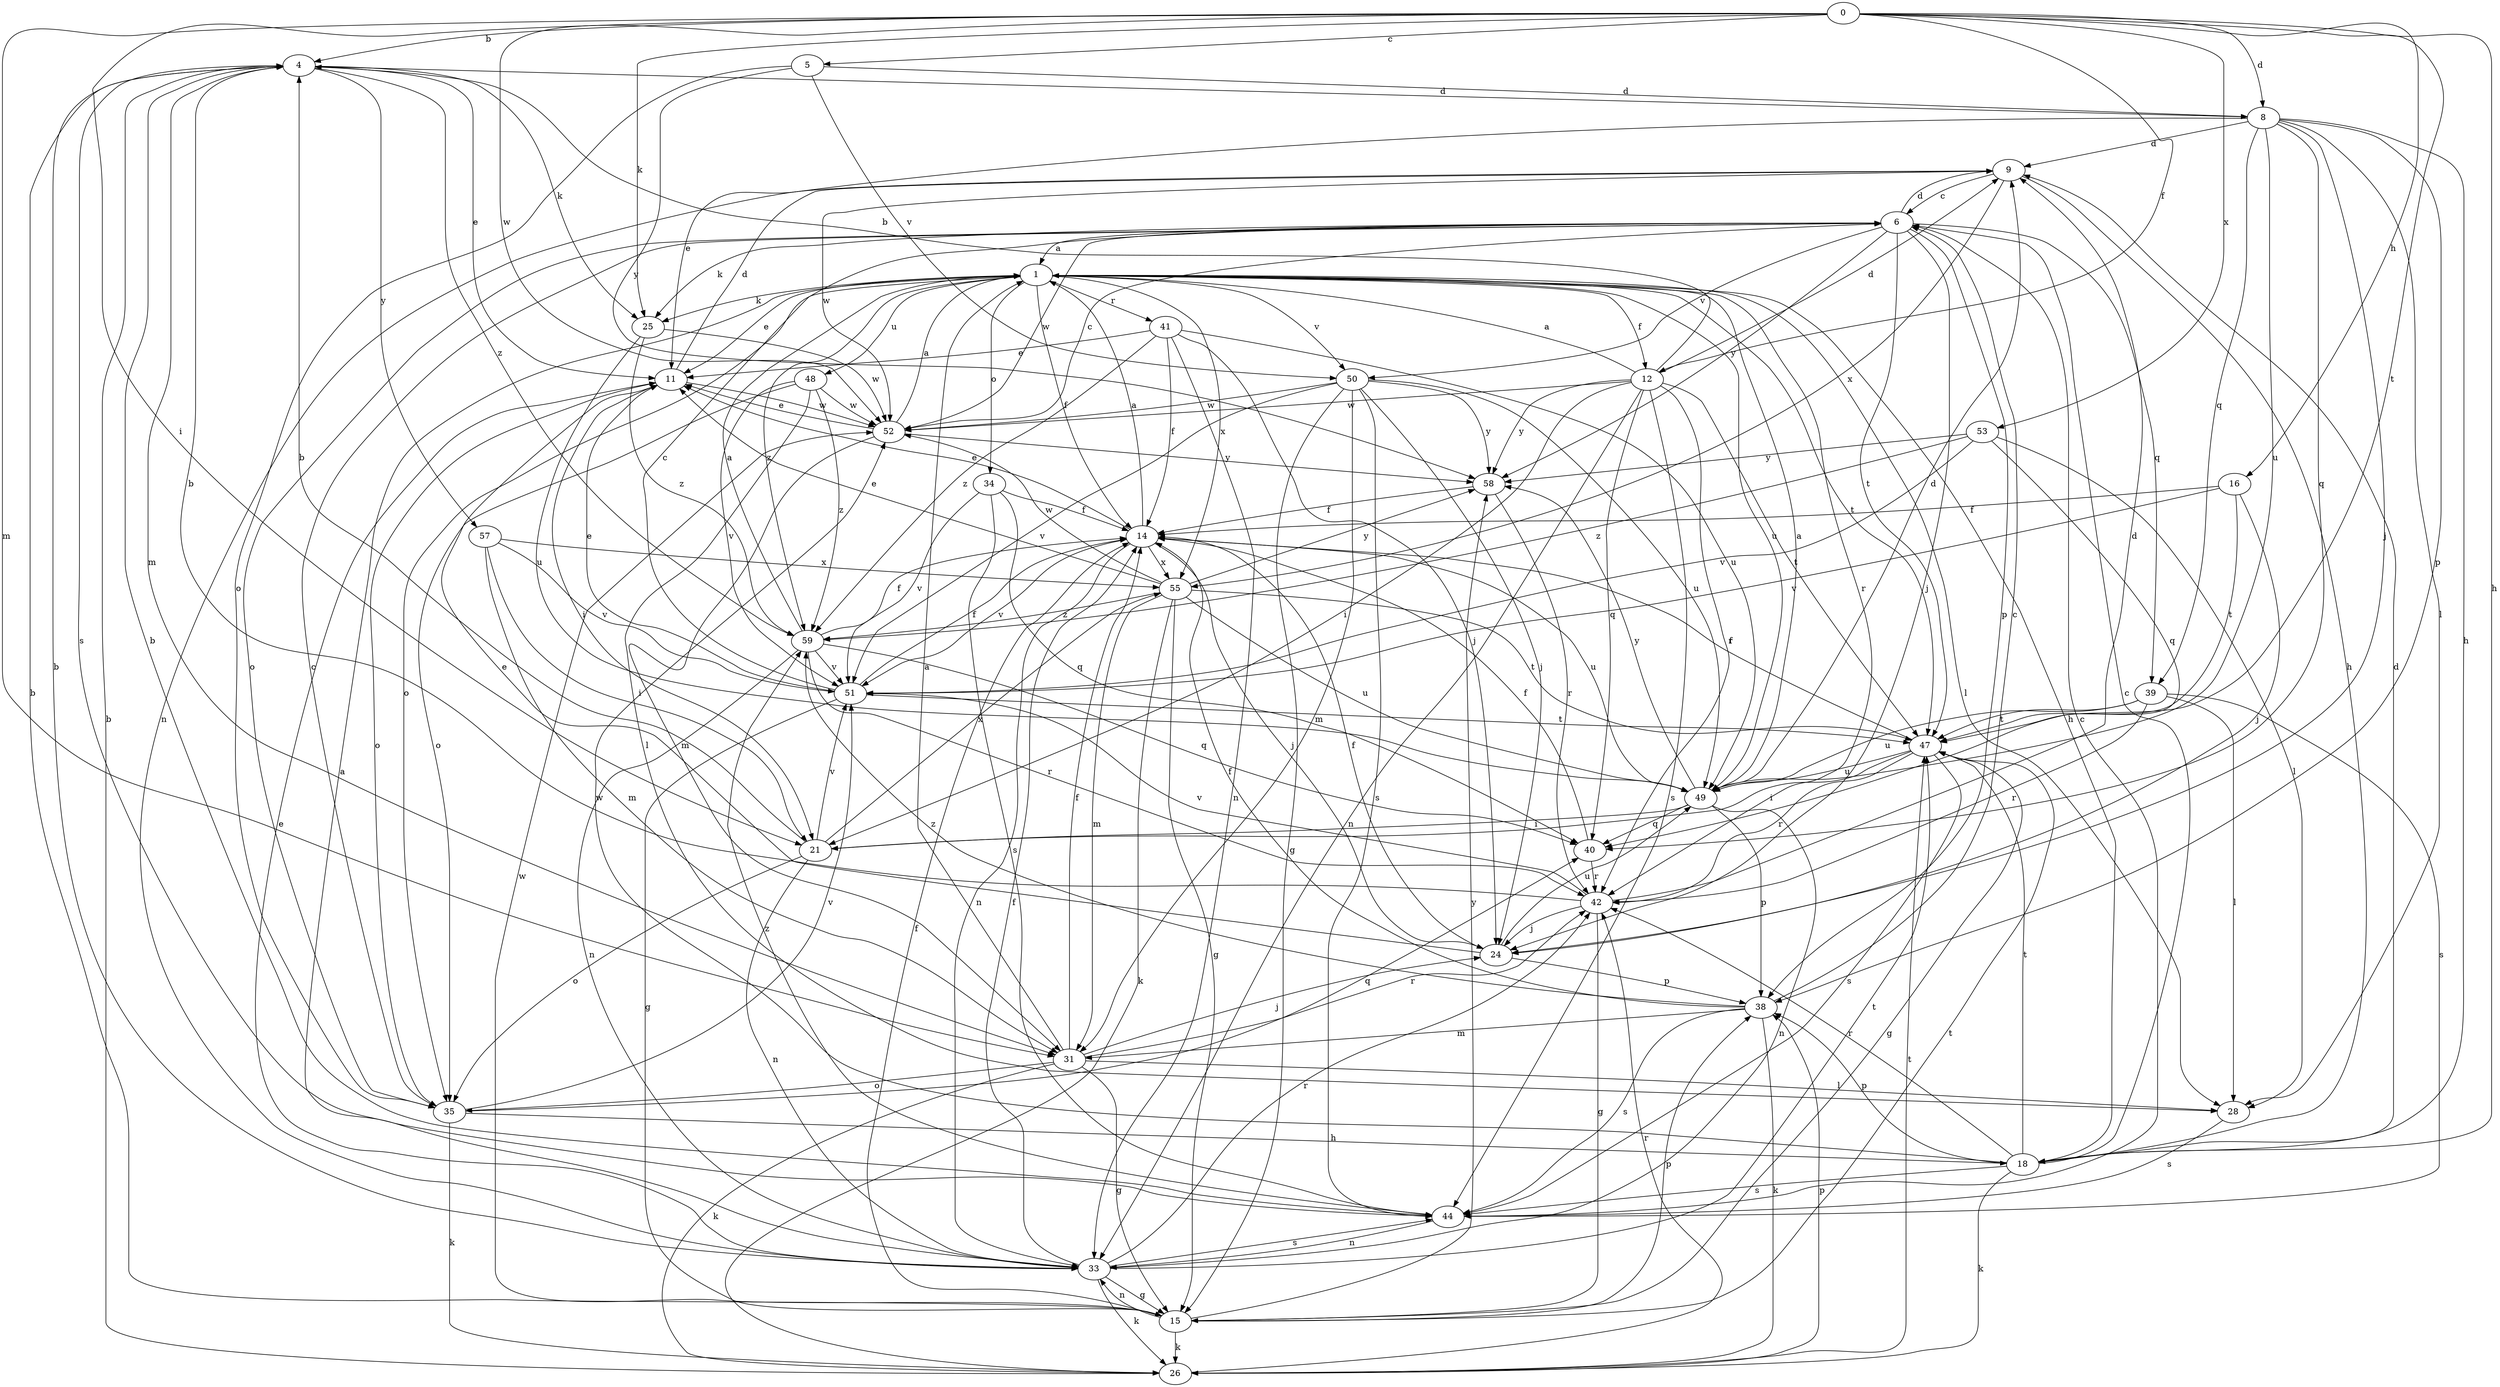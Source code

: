 strict digraph  {
0;
1;
4;
5;
6;
8;
9;
11;
12;
14;
15;
16;
18;
21;
24;
25;
26;
28;
31;
33;
34;
35;
38;
39;
40;
41;
42;
44;
47;
48;
49;
50;
51;
52;
53;
55;
57;
58;
59;
0 -> 4  [label=b];
0 -> 5  [label=c];
0 -> 8  [label=d];
0 -> 12  [label=f];
0 -> 16  [label=h];
0 -> 18  [label=h];
0 -> 21  [label=i];
0 -> 25  [label=k];
0 -> 31  [label=m];
0 -> 47  [label=t];
0 -> 52  [label=w];
0 -> 53  [label=x];
1 -> 11  [label=e];
1 -> 12  [label=f];
1 -> 14  [label=f];
1 -> 18  [label=h];
1 -> 25  [label=k];
1 -> 28  [label=l];
1 -> 34  [label=o];
1 -> 35  [label=o];
1 -> 41  [label=r];
1 -> 42  [label=r];
1 -> 47  [label=t];
1 -> 48  [label=u];
1 -> 49  [label=u];
1 -> 50  [label=v];
1 -> 55  [label=x];
1 -> 59  [label=z];
4 -> 8  [label=d];
4 -> 11  [label=e];
4 -> 25  [label=k];
4 -> 31  [label=m];
4 -> 44  [label=s];
4 -> 57  [label=y];
4 -> 59  [label=z];
5 -> 8  [label=d];
5 -> 35  [label=o];
5 -> 50  [label=v];
5 -> 58  [label=y];
6 -> 1  [label=a];
6 -> 9  [label=d];
6 -> 24  [label=j];
6 -> 25  [label=k];
6 -> 35  [label=o];
6 -> 38  [label=p];
6 -> 39  [label=q];
6 -> 47  [label=t];
6 -> 50  [label=v];
6 -> 52  [label=w];
6 -> 58  [label=y];
8 -> 9  [label=d];
8 -> 11  [label=e];
8 -> 18  [label=h];
8 -> 24  [label=j];
8 -> 28  [label=l];
8 -> 38  [label=p];
8 -> 39  [label=q];
8 -> 40  [label=q];
8 -> 49  [label=u];
9 -> 6  [label=c];
9 -> 18  [label=h];
9 -> 33  [label=n];
9 -> 52  [label=w];
9 -> 55  [label=x];
11 -> 9  [label=d];
11 -> 21  [label=i];
11 -> 35  [label=o];
11 -> 52  [label=w];
12 -> 1  [label=a];
12 -> 4  [label=b];
12 -> 9  [label=d];
12 -> 21  [label=i];
12 -> 33  [label=n];
12 -> 40  [label=q];
12 -> 42  [label=r];
12 -> 44  [label=s];
12 -> 47  [label=t];
12 -> 52  [label=w];
12 -> 58  [label=y];
14 -> 1  [label=a];
14 -> 11  [label=e];
14 -> 24  [label=j];
14 -> 33  [label=n];
14 -> 49  [label=u];
14 -> 51  [label=v];
14 -> 55  [label=x];
15 -> 4  [label=b];
15 -> 14  [label=f];
15 -> 26  [label=k];
15 -> 33  [label=n];
15 -> 38  [label=p];
15 -> 47  [label=t];
15 -> 52  [label=w];
15 -> 58  [label=y];
16 -> 14  [label=f];
16 -> 24  [label=j];
16 -> 47  [label=t];
16 -> 51  [label=v];
18 -> 6  [label=c];
18 -> 9  [label=d];
18 -> 26  [label=k];
18 -> 38  [label=p];
18 -> 42  [label=r];
18 -> 44  [label=s];
18 -> 47  [label=t];
18 -> 52  [label=w];
21 -> 4  [label=b];
21 -> 33  [label=n];
21 -> 35  [label=o];
21 -> 51  [label=v];
21 -> 55  [label=x];
24 -> 11  [label=e];
24 -> 14  [label=f];
24 -> 38  [label=p];
24 -> 49  [label=u];
25 -> 49  [label=u];
25 -> 52  [label=w];
25 -> 59  [label=z];
26 -> 4  [label=b];
26 -> 38  [label=p];
26 -> 42  [label=r];
26 -> 47  [label=t];
28 -> 44  [label=s];
31 -> 1  [label=a];
31 -> 14  [label=f];
31 -> 15  [label=g];
31 -> 24  [label=j];
31 -> 26  [label=k];
31 -> 28  [label=l];
31 -> 35  [label=o];
31 -> 42  [label=r];
33 -> 1  [label=a];
33 -> 4  [label=b];
33 -> 11  [label=e];
33 -> 14  [label=f];
33 -> 15  [label=g];
33 -> 26  [label=k];
33 -> 42  [label=r];
33 -> 44  [label=s];
33 -> 47  [label=t];
34 -> 14  [label=f];
34 -> 40  [label=q];
34 -> 44  [label=s];
34 -> 51  [label=v];
35 -> 6  [label=c];
35 -> 18  [label=h];
35 -> 26  [label=k];
35 -> 40  [label=q];
35 -> 51  [label=v];
38 -> 6  [label=c];
38 -> 14  [label=f];
38 -> 26  [label=k];
38 -> 31  [label=m];
38 -> 44  [label=s];
38 -> 59  [label=z];
39 -> 28  [label=l];
39 -> 42  [label=r];
39 -> 44  [label=s];
39 -> 47  [label=t];
39 -> 49  [label=u];
40 -> 14  [label=f];
40 -> 42  [label=r];
41 -> 11  [label=e];
41 -> 14  [label=f];
41 -> 24  [label=j];
41 -> 33  [label=n];
41 -> 49  [label=u];
41 -> 59  [label=z];
42 -> 4  [label=b];
42 -> 9  [label=d];
42 -> 15  [label=g];
42 -> 24  [label=j];
42 -> 51  [label=v];
44 -> 4  [label=b];
44 -> 6  [label=c];
44 -> 33  [label=n];
44 -> 59  [label=z];
47 -> 14  [label=f];
47 -> 15  [label=g];
47 -> 21  [label=i];
47 -> 42  [label=r];
47 -> 44  [label=s];
47 -> 49  [label=u];
48 -> 28  [label=l];
48 -> 35  [label=o];
48 -> 51  [label=v];
48 -> 52  [label=w];
48 -> 59  [label=z];
49 -> 1  [label=a];
49 -> 9  [label=d];
49 -> 21  [label=i];
49 -> 33  [label=n];
49 -> 38  [label=p];
49 -> 40  [label=q];
49 -> 58  [label=y];
50 -> 15  [label=g];
50 -> 24  [label=j];
50 -> 31  [label=m];
50 -> 44  [label=s];
50 -> 49  [label=u];
50 -> 51  [label=v];
50 -> 52  [label=w];
50 -> 58  [label=y];
51 -> 6  [label=c];
51 -> 11  [label=e];
51 -> 14  [label=f];
51 -> 15  [label=g];
51 -> 47  [label=t];
52 -> 1  [label=a];
52 -> 6  [label=c];
52 -> 11  [label=e];
52 -> 31  [label=m];
52 -> 58  [label=y];
53 -> 28  [label=l];
53 -> 40  [label=q];
53 -> 51  [label=v];
53 -> 58  [label=y];
53 -> 59  [label=z];
55 -> 11  [label=e];
55 -> 15  [label=g];
55 -> 26  [label=k];
55 -> 31  [label=m];
55 -> 47  [label=t];
55 -> 49  [label=u];
55 -> 52  [label=w];
55 -> 58  [label=y];
55 -> 59  [label=z];
57 -> 21  [label=i];
57 -> 31  [label=m];
57 -> 51  [label=v];
57 -> 55  [label=x];
58 -> 14  [label=f];
58 -> 42  [label=r];
59 -> 1  [label=a];
59 -> 14  [label=f];
59 -> 33  [label=n];
59 -> 40  [label=q];
59 -> 42  [label=r];
59 -> 51  [label=v];
}
